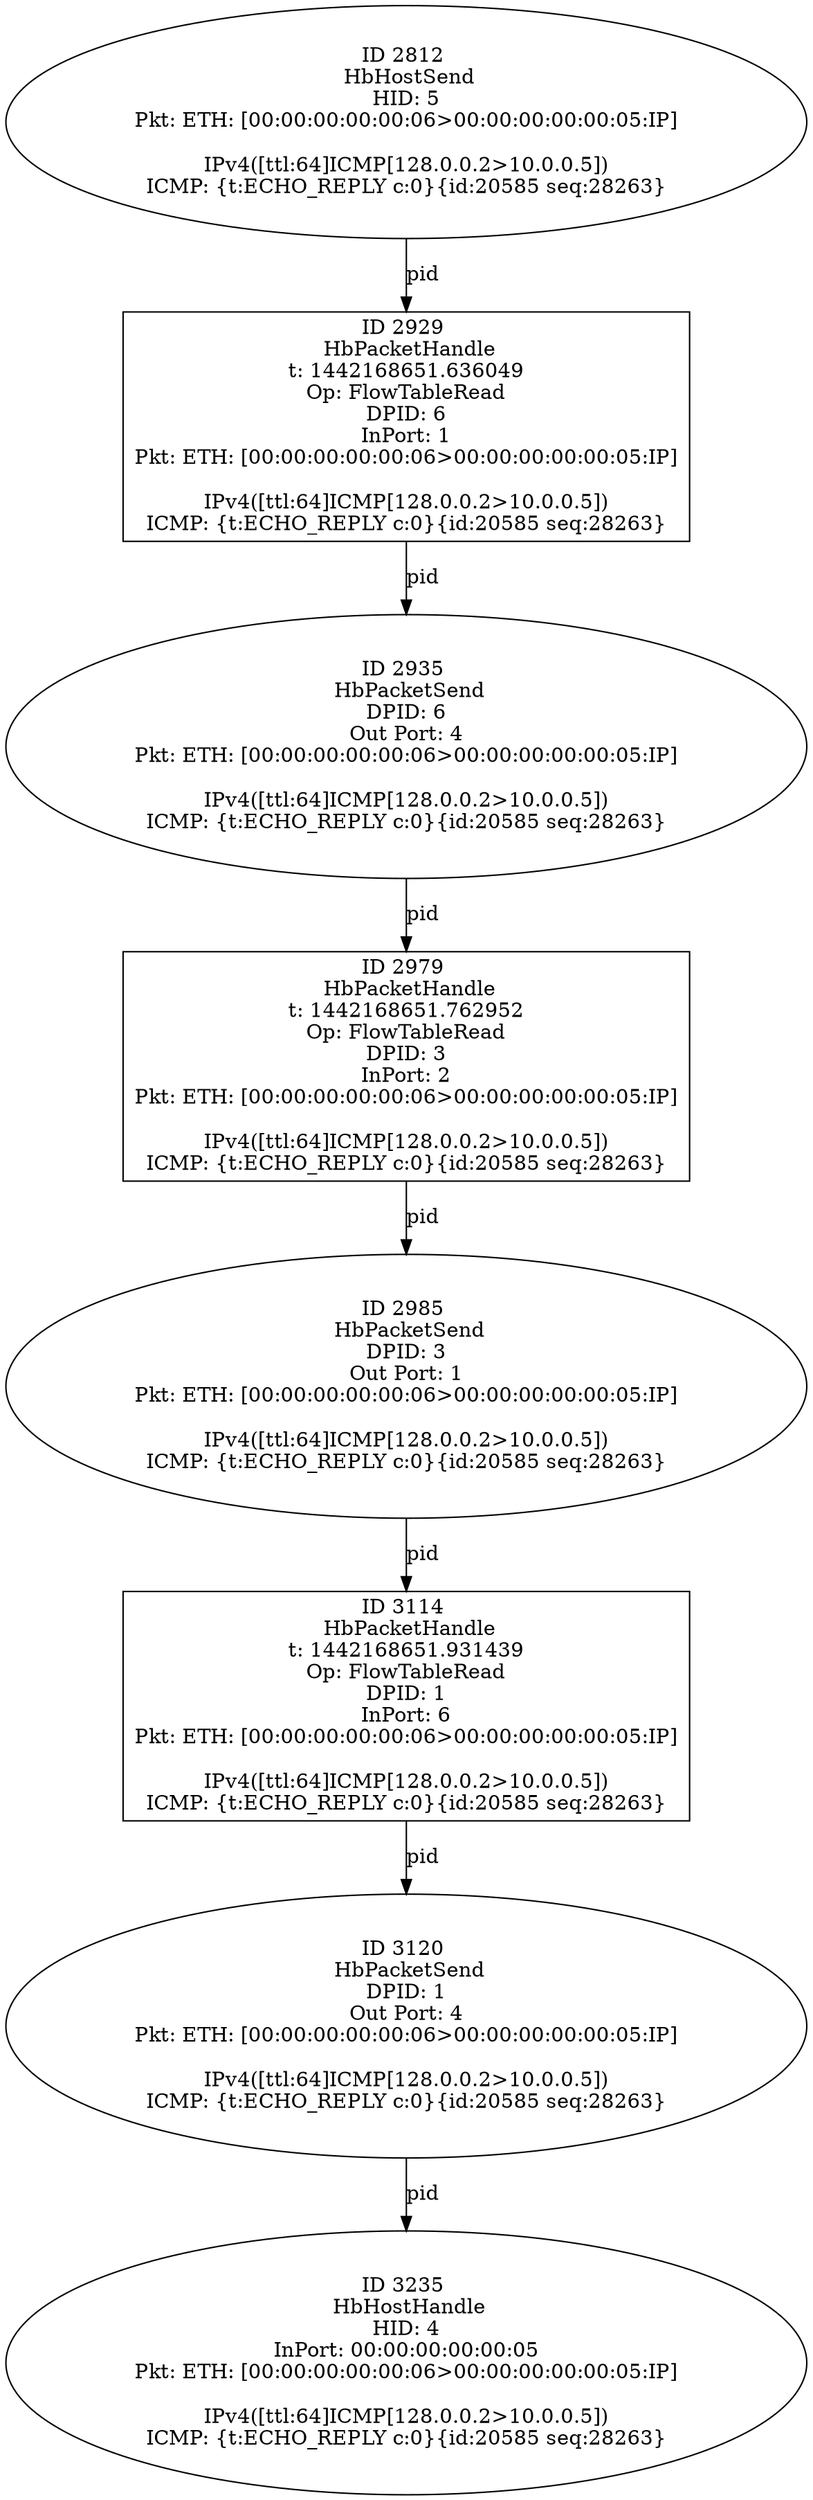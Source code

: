strict digraph G {
2979 [shape=box, event=<hb_events.HbPacketHandle object at 0x10ad01d10>, label="ID 2979 
 HbPacketHandle
t: 1442168651.762952
Op: FlowTableRead
DPID: 3
InPort: 2
Pkt: ETH: [00:00:00:00:00:06>00:00:00:00:00:05:IP]

IPv4([ttl:64]ICMP[128.0.0.2>10.0.0.5])
ICMP: {t:ECHO_REPLY c:0}{id:20585 seq:28263}"];
2985 [shape=oval, event=<hb_events.HbPacketSend object at 0x10ad084d0>, label="ID 2985 
 HbPacketSend
DPID: 3
Out Port: 1
Pkt: ETH: [00:00:00:00:00:06>00:00:00:00:00:05:IP]

IPv4([ttl:64]ICMP[128.0.0.2>10.0.0.5])
ICMP: {t:ECHO_REPLY c:0}{id:20585 seq:28263}"];
3114 [shape=box, event=<hb_events.HbPacketHandle object at 0x10ad6d2d0>, label="ID 3114 
 HbPacketHandle
t: 1442168651.931439
Op: FlowTableRead
DPID: 1
InPort: 6
Pkt: ETH: [00:00:00:00:00:06>00:00:00:00:00:05:IP]

IPv4([ttl:64]ICMP[128.0.0.2>10.0.0.5])
ICMP: {t:ECHO_REPLY c:0}{id:20585 seq:28263}"];
3120 [shape=oval, event=<hb_events.HbPacketSend object at 0x10ad6d390>, label="ID 3120 
 HbPacketSend
DPID: 1
Out Port: 4
Pkt: ETH: [00:00:00:00:00:06>00:00:00:00:00:05:IP]

IPv4([ttl:64]ICMP[128.0.0.2>10.0.0.5])
ICMP: {t:ECHO_REPLY c:0}{id:20585 seq:28263}"];
2929 [shape=box, event=<hb_events.HbPacketHandle object at 0x10acc9910>, label="ID 2929 
 HbPacketHandle
t: 1442168651.636049
Op: FlowTableRead
DPID: 6
InPort: 1
Pkt: ETH: [00:00:00:00:00:06>00:00:00:00:00:05:IP]

IPv4([ttl:64]ICMP[128.0.0.2>10.0.0.5])
ICMP: {t:ECHO_REPLY c:0}{id:20585 seq:28263}"];
3235 [shape=oval, event=<hb_events.HbHostHandle object at 0x10addeb10>, label="ID 3235 
 HbHostHandle
HID: 4
InPort: 00:00:00:00:00:05
Pkt: ETH: [00:00:00:00:00:06>00:00:00:00:00:05:IP]

IPv4([ttl:64]ICMP[128.0.0.2>10.0.0.5])
ICMP: {t:ECHO_REPLY c:0}{id:20585 seq:28263}"];
2935 [shape=oval, event=<hb_events.HbPacketSend object at 0x10acd0f10>, label="ID 2935 
 HbPacketSend
DPID: 6
Out Port: 4
Pkt: ETH: [00:00:00:00:00:06>00:00:00:00:00:05:IP]

IPv4([ttl:64]ICMP[128.0.0.2>10.0.0.5])
ICMP: {t:ECHO_REPLY c:0}{id:20585 seq:28263}"];
2812 [shape=oval, event=<hb_events.HbHostSend object at 0x10ac74110>, label="ID 2812 
 HbHostSend
HID: 5
Pkt: ETH: [00:00:00:00:00:06>00:00:00:00:00:05:IP]

IPv4([ttl:64]ICMP[128.0.0.2>10.0.0.5])
ICMP: {t:ECHO_REPLY c:0}{id:20585 seq:28263}"];
2979 -> 2985  [rel=pid, label=pid];
2985 -> 3114  [rel=pid, label=pid];
3114 -> 3120  [rel=pid, label=pid];
3120 -> 3235  [rel=pid, label=pid];
2929 -> 2935  [rel=pid, label=pid];
2935 -> 2979  [rel=pid, label=pid];
2812 -> 2929  [rel=pid, label=pid];
}
